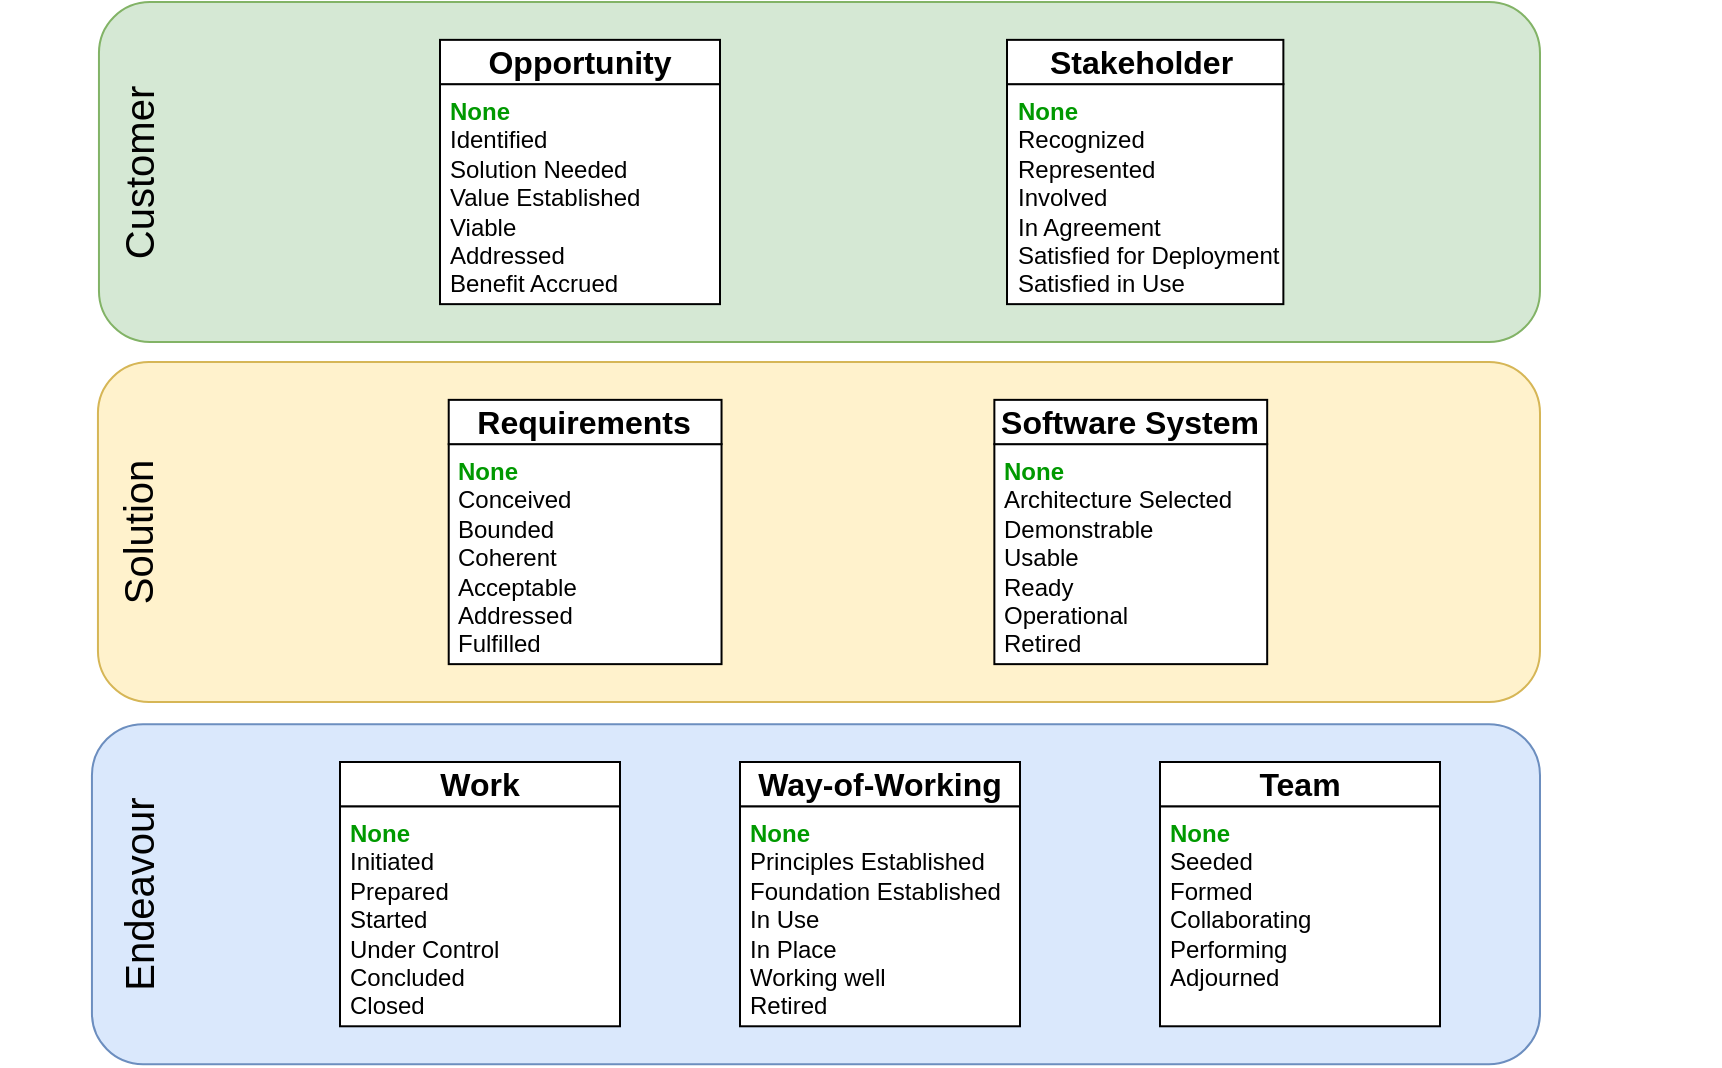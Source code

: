 <mxfile version="12.5.3" type="device" pages="2"><diagram id="7Ns7yHrH058zadtqwMnO" name="overview"><mxGraphModel dx="2272" dy="866" grid="1" gridSize="10" guides="1" tooltips="1" connect="1" arrows="1" fold="1" page="1" pageScale="1" pageWidth="850" pageHeight="1100" math="0" shadow="0"><root><mxCell id="0"/><mxCell id="1" parent="0"/><mxCell id="beQKSKEJRjpOGMHhHTvQ-29" value="" style="group" vertex="1" connectable="0" parent="1"><mxGeometry x="-40" y="640" width="760" height="170" as="geometry"/></mxCell><mxCell id="beQKSKEJRjpOGMHhHTvQ-30" value="" style="rounded=1;whiteSpace=wrap;html=1;fillColor=#fff2cc;strokeColor=#d6b656;" vertex="1" parent="beQKSKEJRjpOGMHhHTvQ-29"><mxGeometry x="38.974" width="721.026" height="170" as="geometry"/></mxCell><mxCell id="beQKSKEJRjpOGMHhHTvQ-31" value="&lt;font style=&quot;font-size: 20px&quot;&gt;Solution&lt;/font&gt;" style="rounded=0;whiteSpace=wrap;html=1;align=center;rotation=-90;strokeColor=none;fillColor=none;" vertex="1" parent="beQKSKEJRjpOGMHhHTvQ-29"><mxGeometry y="70" width="116.923" height="30" as="geometry"/></mxCell><mxCell id="beQKSKEJRjpOGMHhHTvQ-14" value="" style="group" vertex="1" connectable="0" parent="beQKSKEJRjpOGMHhHTvQ-29"><mxGeometry x="487.179" y="18.93" width="136.41" height="132.14" as="geometry"/></mxCell><mxCell id="beQKSKEJRjpOGMHhHTvQ-15" value="&lt;font color=&quot;#009900&quot;&gt;&lt;b&gt;None&lt;/b&gt;&lt;/font&gt;&lt;br&gt;Architecture Selected&lt;br&gt;Demonstrable&lt;br&gt;Usable&lt;br&gt;Ready&lt;br&gt;Operational&lt;br&gt;Retired" style="rounded=0;whiteSpace=wrap;html=1;align=left;labelPosition=center;verticalLabelPosition=middle;verticalAlign=top;spacing=0;spacingTop=2;spacingLeft=5;" vertex="1" parent="beQKSKEJRjpOGMHhHTvQ-14"><mxGeometry y="22.14" width="136.41" height="110" as="geometry"/></mxCell><mxCell id="beQKSKEJRjpOGMHhHTvQ-16" value="&lt;b&gt;&lt;font style=&quot;font-size: 16px&quot;&gt;Software System&lt;/font&gt;&lt;/b&gt;" style="rounded=0;whiteSpace=wrap;html=1;" vertex="1" parent="beQKSKEJRjpOGMHhHTvQ-14"><mxGeometry width="136.41" height="22.14" as="geometry"/></mxCell><mxCell id="beQKSKEJRjpOGMHhHTvQ-11" value="" style="group" vertex="1" connectable="0" parent="beQKSKEJRjpOGMHhHTvQ-29"><mxGeometry x="214.359" y="18.93" width="136.41" height="132.14" as="geometry"/></mxCell><mxCell id="beQKSKEJRjpOGMHhHTvQ-12" value="&lt;font color=&quot;#009900&quot;&gt;&lt;b&gt;None&lt;/b&gt;&lt;/font&gt;&lt;br&gt;Conceived&lt;br&gt;Bounded&lt;br&gt;Coherent&lt;br&gt;Acceptable&lt;br&gt;Addressed&lt;br&gt;Fulfilled" style="rounded=0;whiteSpace=wrap;html=1;align=left;labelPosition=center;verticalLabelPosition=middle;verticalAlign=top;spacing=0;spacingTop=2;spacingLeft=5;" vertex="1" parent="beQKSKEJRjpOGMHhHTvQ-11"><mxGeometry y="22.14" width="136.41" height="110" as="geometry"/></mxCell><mxCell id="beQKSKEJRjpOGMHhHTvQ-13" value="&lt;b&gt;&lt;font style=&quot;font-size: 16px&quot;&gt;Requirements&lt;/font&gt;&lt;/b&gt;" style="rounded=0;whiteSpace=wrap;html=1;" vertex="1" parent="beQKSKEJRjpOGMHhHTvQ-11"><mxGeometry width="136.41" height="22.14" as="geometry"/></mxCell><mxCell id="beQKSKEJRjpOGMHhHTvQ-28" value="" style="group" vertex="1" connectable="0" parent="1"><mxGeometry x="-40" y="460" width="760" height="170" as="geometry"/></mxCell><mxCell id="beQKSKEJRjpOGMHhHTvQ-1" value="" style="rounded=1;whiteSpace=wrap;html=1;fillColor=#d5e8d4;strokeColor=#82b366;" vertex="1" parent="beQKSKEJRjpOGMHhHTvQ-28"><mxGeometry x="39.481" width="720.519" height="170" as="geometry"/></mxCell><mxCell id="beQKSKEJRjpOGMHhHTvQ-27" value="&lt;font style=&quot;font-size: 20px&quot;&gt;Customer&lt;/font&gt;" style="rounded=0;whiteSpace=wrap;html=1;align=center;rotation=-90;strokeColor=none;fillColor=none;" vertex="1" parent="beQKSKEJRjpOGMHhHTvQ-28"><mxGeometry y="70" width="118.442" height="30" as="geometry"/></mxCell><mxCell id="beQKSKEJRjpOGMHhHTvQ-7" value="" style="group" vertex="1" connectable="0" parent="beQKSKEJRjpOGMHhHTvQ-28"><mxGeometry x="493.506" y="18.93" width="138.182" height="132.14" as="geometry"/></mxCell><mxCell id="beQKSKEJRjpOGMHhHTvQ-2" value="&lt;font color=&quot;#009900&quot;&gt;&lt;b&gt;None&lt;/b&gt;&lt;/font&gt;&lt;br&gt;Recognized&lt;br&gt;Represented&lt;br&gt;Involved&lt;br&gt;In Agreement&lt;br&gt;Satisfied for Deployment&lt;br&gt;Satisfied in Use" style="rounded=0;whiteSpace=wrap;html=1;align=left;labelPosition=center;verticalLabelPosition=middle;verticalAlign=top;spacing=0;spacingTop=2;spacingLeft=5;" vertex="1" parent="beQKSKEJRjpOGMHhHTvQ-7"><mxGeometry y="22.14" width="138.182" height="110" as="geometry"/></mxCell><mxCell id="beQKSKEJRjpOGMHhHTvQ-3" value="&lt;b style=&quot;font-size: 16px&quot;&gt;&lt;span class=&quot;fontstyle0&quot;&gt;Stakeholder&lt;/span&gt;&amp;nbsp;&lt;/b&gt;" style="rounded=0;whiteSpace=wrap;html=1;" vertex="1" parent="beQKSKEJRjpOGMHhHTvQ-7"><mxGeometry width="138.182" height="22.14" as="geometry"/></mxCell><mxCell id="beQKSKEJRjpOGMHhHTvQ-8" value="" style="group" vertex="1" connectable="0" parent="beQKSKEJRjpOGMHhHTvQ-28"><mxGeometry x="210" y="18.93" width="140" height="132.14" as="geometry"/></mxCell><mxCell id="beQKSKEJRjpOGMHhHTvQ-9" value="&lt;font color=&quot;#009900&quot;&gt;&lt;b&gt;None&lt;/b&gt;&lt;/font&gt;&lt;br&gt;Identified&lt;br&gt;Solution Needed&lt;br&gt;Value Established&lt;br&gt;Viable&lt;br&gt;Addressed&lt;br&gt;Benefit Accrued" style="rounded=0;whiteSpace=wrap;html=1;align=left;labelPosition=center;verticalLabelPosition=middle;verticalAlign=top;spacing=0;spacingTop=2;spacingLeft=5;" vertex="1" parent="beQKSKEJRjpOGMHhHTvQ-8"><mxGeometry y="22.14" width="140" height="110" as="geometry"/></mxCell><mxCell id="beQKSKEJRjpOGMHhHTvQ-10" value="&lt;b&gt;&lt;font style=&quot;font-size: 16px&quot;&gt;Opportunity&lt;/font&gt;&lt;/b&gt;" style="rounded=0;whiteSpace=wrap;html=1;" vertex="1" parent="beQKSKEJRjpOGMHhHTvQ-8"><mxGeometry width="140" height="22.14" as="geometry"/></mxCell><mxCell id="beQKSKEJRjpOGMHhHTvQ-17" value="" style="group" vertex="1" connectable="0" parent="1"><mxGeometry x="120" y="840" width="690" height="151.07" as="geometry"/></mxCell><mxCell id="beQKSKEJRjpOGMHhHTvQ-32" value="" style="group" vertex="1" connectable="0" parent="beQKSKEJRjpOGMHhHTvQ-17"><mxGeometry x="-170" y="-18.93" width="770" height="170" as="geometry"/></mxCell><mxCell id="beQKSKEJRjpOGMHhHTvQ-33" value="" style="rounded=1;whiteSpace=wrap;html=1;fillColor=#dae8fc;strokeColor=#6c8ebf;" vertex="1" parent="beQKSKEJRjpOGMHhHTvQ-32"><mxGeometry x="45.97" width="724.03" height="170" as="geometry"/></mxCell><mxCell id="beQKSKEJRjpOGMHhHTvQ-34" value="&lt;font style=&quot;font-size: 20px&quot;&gt;Endeavour&lt;/font&gt;" style="rounded=0;whiteSpace=wrap;html=1;align=center;rotation=-90;strokeColor=none;fillColor=none;" vertex="1" parent="beQKSKEJRjpOGMHhHTvQ-32"><mxGeometry y="70" width="137.91" height="30" as="geometry"/></mxCell><mxCell id="beQKSKEJRjpOGMHhHTvQ-18" value="&lt;font color=&quot;#009900&quot;&gt;&lt;b&gt;None&lt;/b&gt;&lt;/font&gt;&lt;br&gt;Initiated&lt;br&gt;Prepared&lt;br&gt;Started&lt;br&gt;Under Control&lt;br&gt;Concluded&lt;br&gt;Closed" style="rounded=0;whiteSpace=wrap;html=1;align=left;labelPosition=center;verticalLabelPosition=middle;verticalAlign=top;spacing=0;spacingTop=2;spacingLeft=5;" vertex="1" parent="beQKSKEJRjpOGMHhHTvQ-17"><mxGeometry y="22.14" width="140" height="110" as="geometry"/></mxCell><mxCell id="beQKSKEJRjpOGMHhHTvQ-19" value="&lt;b&gt;&lt;font style=&quot;font-size: 16px&quot;&gt;Work&lt;/font&gt;&lt;/b&gt;" style="rounded=0;whiteSpace=wrap;html=1;" vertex="1" parent="beQKSKEJRjpOGMHhHTvQ-17"><mxGeometry width="140" height="22.14" as="geometry"/></mxCell><mxCell id="beQKSKEJRjpOGMHhHTvQ-20" value="" style="group" vertex="1" connectable="0" parent="1"><mxGeometry x="320" y="840" width="140" height="132.14" as="geometry"/></mxCell><mxCell id="beQKSKEJRjpOGMHhHTvQ-21" value="&lt;font color=&quot;#009900&quot;&gt;&lt;b&gt;None&lt;/b&gt;&lt;/font&gt;&lt;br&gt;Principles Established&lt;br&gt;Foundation Established&lt;br&gt;In Use&lt;br&gt;In Place&lt;br&gt;Working well&lt;br&gt;Retired" style="rounded=0;whiteSpace=wrap;html=1;align=left;labelPosition=center;verticalLabelPosition=middle;verticalAlign=top;spacing=0;spacingTop=2;spacingLeft=5;" vertex="1" parent="beQKSKEJRjpOGMHhHTvQ-20"><mxGeometry y="22.14" width="140" height="110" as="geometry"/></mxCell><mxCell id="beQKSKEJRjpOGMHhHTvQ-22" value="&lt;font style=&quot;font-size: 16px&quot;&gt;&lt;b&gt;Way-of-Working&lt;/b&gt;&lt;/font&gt;" style="rounded=0;whiteSpace=wrap;html=1;" vertex="1" parent="beQKSKEJRjpOGMHhHTvQ-20"><mxGeometry width="140" height="22.14" as="geometry"/></mxCell><mxCell id="beQKSKEJRjpOGMHhHTvQ-23" value="" style="group" vertex="1" connectable="0" parent="1"><mxGeometry x="530" y="840" width="140" height="132.14" as="geometry"/></mxCell><mxCell id="beQKSKEJRjpOGMHhHTvQ-24" value="&lt;font color=&quot;#009900&quot;&gt;&lt;b&gt;None&lt;/b&gt;&lt;/font&gt;&lt;br&gt;Seeded&lt;br&gt;Formed&lt;br&gt;Collaborating&lt;br&gt;Performing&lt;br&gt;Adjourned" style="rounded=0;whiteSpace=wrap;html=1;align=left;labelPosition=center;verticalLabelPosition=middle;verticalAlign=top;spacing=0;spacingTop=2;spacingLeft=5;" vertex="1" parent="beQKSKEJRjpOGMHhHTvQ-23"><mxGeometry y="22.14" width="140" height="110" as="geometry"/></mxCell><mxCell id="beQKSKEJRjpOGMHhHTvQ-25" value="&lt;b&gt;&lt;font style=&quot;font-size: 16px&quot;&gt;Team&lt;/font&gt;&lt;/b&gt;" style="rounded=0;whiteSpace=wrap;html=1;" vertex="1" parent="beQKSKEJRjpOGMHhHTvQ-23"><mxGeometry width="140" height="22.14" as="geometry"/></mxCell></root></mxGraphModel></diagram><diagram id="gPU_rEZe_GVxdnfWwNKU" name="example"><mxGraphModel dx="1673" dy="1019" grid="1" gridSize="10" guides="1" tooltips="1" connect="1" arrows="1" fold="1" page="1" pageScale="1" pageWidth="850" pageHeight="1100" math="0" shadow="0"><root><mxCell id="5mp00t67KTcI_yz9VW7W-0"/><mxCell id="5mp00t67KTcI_yz9VW7W-1" parent="5mp00t67KTcI_yz9VW7W-0"/><mxCell id="5mp00t67KTcI_yz9VW7W-15" value="" style="rounded=1;whiteSpace=wrap;html=1;shadow=0;fillColor=#d5e8d4;align=center;strokeColor=#82b366;" vertex="1" parent="5mp00t67KTcI_yz9VW7W-1"><mxGeometry x="160" y="100" width="300" height="960" as="geometry"/></mxCell><mxCell id="5mp00t67KTcI_yz9VW7W-10" value="" style="endArrow=none;html=1;startArrow=block;startFill=1;entryX=0.5;entryY=1;entryDx=0;entryDy=0;exitX=0.5;exitY=0;exitDx=0;exitDy=0;" edge="1" parent="5mp00t67KTcI_yz9VW7W-1" source="5mp00t67KTcI_yz9VW7W-12"><mxGeometry width="50" height="50" relative="1" as="geometry"><mxPoint x="240" y="760" as="sourcePoint"/><mxPoint x="240" y="203.94" as="targetPoint"/></mxGeometry></mxCell><mxCell id="5mp00t67KTcI_yz9VW7W-2" value="&lt;b style=&quot;font-size: 14px;&quot;&gt;Recognized&lt;/b&gt;" style="rounded=1;whiteSpace=wrap;html=1;fillColor=#d5e8d4;align=center;shadow=1;strokeColor=#82b366;gradientColor=#ffffff;gradientDirection=north;fontSize=14;" vertex="1" parent="5mp00t67KTcI_yz9VW7W-1"><mxGeometry x="180" y="260" width="120" height="40" as="geometry"/></mxCell><mxCell id="5mp00t67KTcI_yz9VW7W-3" value="&lt;b style=&quot;font-size: 14px;&quot;&gt;Represented&lt;/b&gt;" style="rounded=1;whiteSpace=wrap;html=1;fillColor=#d5e8d4;align=center;shadow=1;strokeColor=#82b366;gradientColor=#ffffff;gradientDirection=north;fontSize=14;" vertex="1" parent="5mp00t67KTcI_yz9VW7W-1"><mxGeometry x="180" y="330" width="120" height="40" as="geometry"/></mxCell><mxCell id="5mp00t67KTcI_yz9VW7W-4" value="&lt;b style=&quot;font-size: 14px;&quot;&gt;Involved&lt;/b&gt;" style="rounded=1;whiteSpace=wrap;html=1;fillColor=#d5e8d4;align=center;shadow=1;strokeColor=#82b366;gradientColor=#ffffff;gradientDirection=north;fontSize=14;" vertex="1" parent="5mp00t67KTcI_yz9VW7W-1"><mxGeometry x="180" y="380" width="120" height="40" as="geometry"/></mxCell><mxCell id="5mp00t67KTcI_yz9VW7W-5" value="&lt;b style=&quot;font-size: 14px;&quot;&gt;In Agreement&lt;/b&gt;" style="rounded=1;whiteSpace=wrap;html=1;fillColor=#d5e8d4;align=center;shadow=1;strokeColor=#82b366;gradientColor=#ffffff;gradientDirection=north;fontSize=14;" vertex="1" parent="5mp00t67KTcI_yz9VW7W-1"><mxGeometry x="180" y="480" width="120" height="40" as="geometry"/></mxCell><mxCell id="5mp00t67KTcI_yz9VW7W-7" value="&lt;b style=&quot;font-size: 14px;&quot;&gt;Satisfied for Deployment&lt;/b&gt;" style="rounded=1;whiteSpace=wrap;html=1;fillColor=#d5e8d4;align=center;shadow=1;strokeColor=#82b366;gradientColor=#ffffff;gradientDirection=north;fontSize=14;" vertex="1" parent="5mp00t67KTcI_yz9VW7W-1"><mxGeometry x="180" y="720" width="120" height="40" as="geometry"/></mxCell><mxCell id="5mp00t67KTcI_yz9VW7W-8" value="&lt;b style=&quot;font-size: 14px;&quot;&gt;Satisfied in Use&lt;/b&gt;" style="rounded=1;whiteSpace=wrap;html=1;fillColor=#d5e8d4;align=center;shadow=1;strokeColor=#82b366;gradientColor=#ffffff;gradientDirection=north;fontSize=14;" vertex="1" parent="5mp00t67KTcI_yz9VW7W-1"><mxGeometry x="180" y="810" width="120" height="40" as="geometry"/></mxCell><mxCell id="5mp00t67KTcI_yz9VW7W-12" value="" style="ellipse;whiteSpace=wrap;html=1;aspect=fixed;shadow=1;fillColor=#000000;gradientColor=none;align=center;" vertex="1" parent="5mp00t67KTcI_yz9VW7W-1"><mxGeometry x="230" y="1000" width="20" height="20" as="geometry"/></mxCell><mxCell id="5mp00t67KTcI_yz9VW7W-14" value="&lt;font style=&quot;font-size: 20px&quot;&gt;Stakeholders&lt;/font&gt;" style="text;html=1;align=center;verticalAlign=middle;resizable=0;points=[];autosize=1;" vertex="1" parent="5mp00t67KTcI_yz9VW7W-1"><mxGeometry x="175" y="133.94" width="130" height="20" as="geometry"/></mxCell><mxCell id="5mp00t67KTcI_yz9VW7W-16" value="" style="endArrow=none;html=1;startArrow=block;startFill=1;entryX=0.5;entryY=1;entryDx=0;entryDy=0;exitX=0.5;exitY=0;exitDx=0;exitDy=0;" edge="1" source="5mp00t67KTcI_yz9VW7W-24" parent="5mp00t67KTcI_yz9VW7W-1"><mxGeometry width="50" height="50" relative="1" as="geometry"><mxPoint x="380" y="763.94" as="sourcePoint"/><mxPoint x="380" y="203.94" as="targetPoint"/></mxGeometry></mxCell><mxCell id="5mp00t67KTcI_yz9VW7W-17" value="&lt;b style=&quot;font-size: 14px;&quot;&gt;Identified&lt;/b&gt;" style="rounded=1;whiteSpace=wrap;html=1;fillColor=#d5e8d4;align=center;shadow=1;strokeColor=#82b366;gradientColor=#ffffff;gradientDirection=north;fontSize=14;" vertex="1" parent="5mp00t67KTcI_yz9VW7W-1"><mxGeometry x="320" y="260.0" width="120" height="40" as="geometry"/></mxCell><mxCell id="5mp00t67KTcI_yz9VW7W-19" value="&lt;b style=&quot;font-size: 14px;&quot;&gt;Solution Needed&lt;/b&gt;" style="rounded=1;whiteSpace=wrap;html=1;fillColor=#d5e8d4;align=center;shadow=1;strokeColor=#82b366;gradientColor=#ffffff;gradientDirection=north;fontSize=14;" vertex="1" parent="5mp00t67KTcI_yz9VW7W-1"><mxGeometry x="330" y="360.0" width="120" height="40" as="geometry"/></mxCell><mxCell id="5mp00t67KTcI_yz9VW7W-20" value="&lt;b style=&quot;font-size: 14px;&quot;&gt;Value Established&lt;/b&gt;" style="rounded=1;whiteSpace=wrap;html=1;fillColor=#d5e8d4;align=center;shadow=1;strokeColor=#82b366;gradientColor=#ffffff;gradientDirection=north;fontSize=14;" vertex="1" parent="5mp00t67KTcI_yz9VW7W-1"><mxGeometry x="320" y="450.0" width="120" height="40" as="geometry"/></mxCell><mxCell id="5mp00t67KTcI_yz9VW7W-21" value="&lt;b style=&quot;font-size: 14px;&quot;&gt;Viable&lt;/b&gt;" style="rounded=1;whiteSpace=wrap;html=1;fillColor=#d5e8d4;align=center;shadow=1;strokeColor=#82b366;gradientColor=#ffffff;gradientDirection=north;fontSize=14;" vertex="1" parent="5mp00t67KTcI_yz9VW7W-1"><mxGeometry x="320" y="500.0" width="120" height="40" as="geometry"/></mxCell><mxCell id="5mp00t67KTcI_yz9VW7W-22" value="&lt;b style=&quot;font-size: 14px;&quot;&gt;Addressed&lt;/b&gt;" style="rounded=1;whiteSpace=wrap;html=1;fillColor=#d5e8d4;align=center;shadow=1;strokeColor=#82b366;gradientColor=#ffffff;gradientDirection=north;fontSize=14;" vertex="1" parent="5mp00t67KTcI_yz9VW7W-1"><mxGeometry x="320" y="600" width="120" height="40" as="geometry"/></mxCell><mxCell id="5mp00t67KTcI_yz9VW7W-23" value="&lt;b style=&quot;font-size: 14px;&quot;&gt;Benefit Accrued&lt;/b&gt;" style="rounded=1;whiteSpace=wrap;html=1;fillColor=#d5e8d4;align=center;shadow=1;strokeColor=#82b366;gradientColor=#ffffff;gradientDirection=north;fontSize=14;" vertex="1" parent="5mp00t67KTcI_yz9VW7W-1"><mxGeometry x="320" y="930" width="120" height="40" as="geometry"/></mxCell><mxCell id="5mp00t67KTcI_yz9VW7W-24" value="" style="ellipse;whiteSpace=wrap;html=1;aspect=fixed;shadow=1;fillColor=#000000;gradientColor=none;align=center;" vertex="1" parent="5mp00t67KTcI_yz9VW7W-1"><mxGeometry x="370" y="1000" width="20" height="20" as="geometry"/></mxCell><mxCell id="5mp00t67KTcI_yz9VW7W-26" value="&lt;font style=&quot;font-size: 20px&quot;&gt;Opportunity&lt;/font&gt;" style="text;html=1;align=center;verticalAlign=middle;resizable=0;points=[];autosize=1;" vertex="1" parent="5mp00t67KTcI_yz9VW7W-1"><mxGeometry x="320" y="133.94" width="120" height="20" as="geometry"/></mxCell><mxCell id="5mp00t67KTcI_yz9VW7W-49" value="" style="rounded=1;whiteSpace=wrap;html=1;shadow=0;fillColor=#fff2cc;align=center;strokeColor=#d6b656;" vertex="1" parent="5mp00t67KTcI_yz9VW7W-1"><mxGeometry x="470" y="100" width="300" height="960" as="geometry"/></mxCell><mxCell id="5mp00t67KTcI_yz9VW7W-50" value="" style="endArrow=none;html=1;startArrow=block;startFill=1;entryX=0.5;entryY=1;entryDx=0;entryDy=0;exitX=0.5;exitY=0;exitDx=0;exitDy=0;" edge="1" source="5mp00t67KTcI_yz9VW7W-57" parent="5mp00t67KTcI_yz9VW7W-1"><mxGeometry width="50" height="50" relative="1" as="geometry"><mxPoint x="550" y="760" as="sourcePoint"/><mxPoint x="550" y="203.94" as="targetPoint"/></mxGeometry></mxCell><mxCell id="5mp00t67KTcI_yz9VW7W-51" value="&lt;b style=&quot;font-size: 14px;&quot;&gt;Conceived&lt;/b&gt;" style="rounded=1;whiteSpace=wrap;html=1;fillColor=#fff2cc;align=center;shadow=1;strokeColor=#d6b656;gradientDirection=north;gradientColor=#ffffff;fontSize=14;" vertex="1" parent="5mp00t67KTcI_yz9VW7W-1"><mxGeometry x="490" y="360" width="120" height="40" as="geometry"/></mxCell><mxCell id="5mp00t67KTcI_yz9VW7W-52" value="&lt;b style=&quot;font-size: 14px;&quot;&gt;Bounded&lt;/b&gt;" style="rounded=1;whiteSpace=wrap;html=1;fillColor=#fff2cc;align=center;shadow=1;strokeColor=#d6b656;gradientDirection=north;gradientColor=#ffffff;fontSize=14;" vertex="1" parent="5mp00t67KTcI_yz9VW7W-1"><mxGeometry x="490" y="450" width="120" height="40" as="geometry"/></mxCell><mxCell id="5mp00t67KTcI_yz9VW7W-53" value="&lt;b style=&quot;font-size: 14px;&quot;&gt;Coherent&lt;/b&gt;" style="rounded=1;whiteSpace=wrap;html=1;fillColor=#fff2cc;align=center;shadow=1;strokeColor=#d6b656;gradientDirection=north;gradientColor=#ffffff;fontSize=14;" vertex="1" parent="5mp00t67KTcI_yz9VW7W-1"><mxGeometry x="490" y="500" width="120" height="40" as="geometry"/></mxCell><mxCell id="5mp00t67KTcI_yz9VW7W-54" value="&lt;b style=&quot;font-size: 14px;&quot;&gt;Acceptable&lt;/b&gt;" style="rounded=1;whiteSpace=wrap;html=1;fillColor=#fff2cc;align=center;shadow=1;strokeColor=#d6b656;gradientDirection=north;gradientColor=#ffffff;fontSize=14;" vertex="1" parent="5mp00t67KTcI_yz9VW7W-1"><mxGeometry x="490" y="600" width="120" height="40" as="geometry"/></mxCell><mxCell id="5mp00t67KTcI_yz9VW7W-55" value="&lt;b style=&quot;font-size: 14px;&quot;&gt;Addressed&lt;/b&gt;" style="rounded=1;whiteSpace=wrap;html=1;fillColor=#fff2cc;align=center;shadow=1;strokeColor=#d6b656;gradientDirection=north;gradientColor=#ffffff;fontSize=14;" vertex="1" parent="5mp00t67KTcI_yz9VW7W-1"><mxGeometry x="490" y="720" width="120" height="40" as="geometry"/></mxCell><mxCell id="5mp00t67KTcI_yz9VW7W-56" value="&lt;b style=&quot;font-size: 14px;&quot;&gt;Fulfilled&lt;/b&gt;" style="rounded=1;whiteSpace=wrap;html=1;fillColor=#fff2cc;align=center;shadow=1;strokeColor=#d6b656;gradientDirection=north;gradientColor=#ffffff;fontSize=14;" vertex="1" parent="5mp00t67KTcI_yz9VW7W-1"><mxGeometry x="490" y="810" width="120" height="40" as="geometry"/></mxCell><mxCell id="5mp00t67KTcI_yz9VW7W-57" value="" style="ellipse;whiteSpace=wrap;html=1;aspect=fixed;shadow=1;fillColor=#000000;gradientColor=none;align=center;" vertex="1" parent="5mp00t67KTcI_yz9VW7W-1"><mxGeometry x="540" y="1000" width="20" height="20" as="geometry"/></mxCell><mxCell id="5mp00t67KTcI_yz9VW7W-59" value="&lt;font style=&quot;font-size: 20px&quot;&gt;Requirements&lt;/font&gt;" style="text;html=1;align=center;verticalAlign=middle;resizable=0;points=[];autosize=1;" vertex="1" parent="5mp00t67KTcI_yz9VW7W-1"><mxGeometry x="480" y="133.94" width="140" height="20" as="geometry"/></mxCell><mxCell id="5mp00t67KTcI_yz9VW7W-60" value="" style="endArrow=none;html=1;startArrow=block;startFill=1;entryX=0.5;entryY=1;entryDx=0;entryDy=0;exitX=0.5;exitY=0;exitDx=0;exitDy=0;" edge="1" source="5mp00t67KTcI_yz9VW7W-67" parent="5mp00t67KTcI_yz9VW7W-1"><mxGeometry width="50" height="50" relative="1" as="geometry"><mxPoint x="690" y="763.94" as="sourcePoint"/><mxPoint x="690" y="203.94" as="targetPoint"/></mxGeometry></mxCell><mxCell id="5mp00t67KTcI_yz9VW7W-61" value="&lt;b style=&quot;font-size: 14px;&quot;&gt;Architecture Selected&lt;/b&gt;" style="rounded=1;whiteSpace=wrap;html=1;fillColor=#fff2cc;align=center;shadow=1;strokeColor=#d6b656;gradientDirection=north;gradientColor=#ffffff;fontSize=14;" vertex="1" parent="5mp00t67KTcI_yz9VW7W-1"><mxGeometry x="630" y="480" width="120" height="40" as="geometry"/></mxCell><mxCell id="5mp00t67KTcI_yz9VW7W-62" value="&lt;b style=&quot;font-size: 14px;&quot;&gt;Demonstrable&lt;/b&gt;" style="rounded=1;whiteSpace=wrap;html=1;fillColor=#fff2cc;align=center;shadow=1;strokeColor=#d6b656;gradientDirection=north;gradientColor=#ffffff;fontSize=14;" vertex="1" parent="5mp00t67KTcI_yz9VW7W-1"><mxGeometry x="630" y="600" width="120" height="40" as="geometry"/></mxCell><mxCell id="5mp00t67KTcI_yz9VW7W-63" value="&lt;b style=&quot;font-size: 14px;&quot;&gt;Usable&lt;/b&gt;" style="rounded=1;whiteSpace=wrap;html=1;fillColor=#fff2cc;align=center;shadow=1;strokeColor=#d6b656;gradientDirection=north;gradientColor=#ffffff;fontSize=14;" vertex="1" parent="5mp00t67KTcI_yz9VW7W-1"><mxGeometry x="630" y="693.94" width="120" height="40" as="geometry"/></mxCell><mxCell id="5mp00t67KTcI_yz9VW7W-64" value="&lt;b style=&quot;font-size: 14px;&quot;&gt;Ready&lt;/b&gt;" style="rounded=1;whiteSpace=wrap;html=1;fillColor=#fff2cc;align=center;shadow=1;strokeColor=#d6b656;gradientDirection=north;gradientColor=#ffffff;fontSize=14;" vertex="1" parent="5mp00t67KTcI_yz9VW7W-1"><mxGeometry x="630" y="743.94" width="120" height="40" as="geometry"/></mxCell><mxCell id="5mp00t67KTcI_yz9VW7W-65" value="&lt;b style=&quot;font-size: 14px;&quot;&gt;Operational&lt;/b&gt;" style="rounded=1;whiteSpace=wrap;html=1;fillColor=#fff2cc;align=center;shadow=1;strokeColor=#d6b656;gradientDirection=north;gradientColor=#ffffff;fontSize=14;" vertex="1" parent="5mp00t67KTcI_yz9VW7W-1"><mxGeometry x="630" y="810" width="120" height="40" as="geometry"/></mxCell><mxCell id="5mp00t67KTcI_yz9VW7W-66" value="&lt;b style=&quot;font-size: 14px;&quot;&gt;Retired&lt;/b&gt;" style="rounded=1;whiteSpace=wrap;html=1;fillColor=#fff2cc;align=center;shadow=1;strokeColor=#d6b656;gradientDirection=north;gradientColor=#ffffff;fontSize=14;" vertex="1" parent="5mp00t67KTcI_yz9VW7W-1"><mxGeometry x="630" y="930" width="120" height="40" as="geometry"/></mxCell><mxCell id="5mp00t67KTcI_yz9VW7W-67" value="" style="ellipse;whiteSpace=wrap;html=1;aspect=fixed;shadow=1;fillColor=#000000;gradientColor=none;align=center;" vertex="1" parent="5mp00t67KTcI_yz9VW7W-1"><mxGeometry x="680" y="1000" width="20" height="20" as="geometry"/></mxCell><mxCell id="5mp00t67KTcI_yz9VW7W-69" value="&lt;font style=&quot;font-size: 20px&quot;&gt;System&lt;/font&gt;" style="text;html=1;align=center;verticalAlign=middle;resizable=0;points=[];autosize=1;" vertex="1" parent="5mp00t67KTcI_yz9VW7W-1"><mxGeometry x="650" y="133.94" width="80" height="20" as="geometry"/></mxCell><mxCell id="5mp00t67KTcI_yz9VW7W-70" value="" style="rounded=1;whiteSpace=wrap;html=1;shadow=0;fillColor=#dae8fc;align=center;strokeColor=#6c8ebf;" vertex="1" parent="5mp00t67KTcI_yz9VW7W-1"><mxGeometry x="780" y="100" width="440" height="960" as="geometry"/></mxCell><mxCell id="5mp00t67KTcI_yz9VW7W-71" value="" style="endArrow=none;html=1;startArrow=block;startFill=1;entryX=0.5;entryY=1;entryDx=0;entryDy=0;exitX=0.5;exitY=0;exitDx=0;exitDy=0;" edge="1" source="5mp00t67KTcI_yz9VW7W-78" parent="5mp00t67KTcI_yz9VW7W-1"><mxGeometry width="50" height="50" relative="1" as="geometry"><mxPoint x="860" y="760" as="sourcePoint"/><mxPoint x="860.0" y="203.94" as="targetPoint"/></mxGeometry></mxCell><mxCell id="5mp00t67KTcI_yz9VW7W-72" value="&lt;b style=&quot;font-size: 14px;&quot;&gt;Initiated&lt;/b&gt;" style="rounded=1;whiteSpace=wrap;html=1;fillColor=#dae8fc;align=center;shadow=1;strokeColor=#6c8ebf;gradientDirection=north;gradientColor=#ffffff;fontSize=14;" vertex="1" parent="5mp00t67KTcI_yz9VW7W-1"><mxGeometry x="800" y="450" width="120" height="40" as="geometry"/></mxCell><mxCell id="5mp00t67KTcI_yz9VW7W-73" value="&lt;b style=&quot;font-size: 14px;&quot;&gt;Prepared&lt;/b&gt;" style="rounded=1;whiteSpace=wrap;html=1;fillColor=#dae8fc;align=center;shadow=1;strokeColor=#6c8ebf;gradientDirection=north;gradientColor=#ffffff;fontSize=14;" vertex="1" parent="5mp00t67KTcI_yz9VW7W-1"><mxGeometry x="800" y="500" width="120" height="40" as="geometry"/></mxCell><mxCell id="5mp00t67KTcI_yz9VW7W-74" value="&lt;b style=&quot;font-size: 14px;&quot;&gt;Started&lt;/b&gt;" style="rounded=1;whiteSpace=wrap;html=1;fillColor=#dae8fc;align=center;shadow=1;strokeColor=#6c8ebf;gradientDirection=north;gradientColor=#ffffff;fontSize=14;" vertex="1" parent="5mp00t67KTcI_yz9VW7W-1"><mxGeometry x="800" y="570" width="120" height="40" as="geometry"/></mxCell><mxCell id="5mp00t67KTcI_yz9VW7W-75" value="&lt;b style=&quot;font-size: 14px;&quot;&gt;Under Control&lt;/b&gt;" style="rounded=1;whiteSpace=wrap;html=1;fillColor=#dae8fc;align=center;shadow=1;strokeColor=#6c8ebf;gradientDirection=north;gradientColor=#ffffff;fontSize=14;" vertex="1" parent="5mp00t67KTcI_yz9VW7W-1"><mxGeometry x="800" y="620" width="120" height="40" as="geometry"/></mxCell><mxCell id="5mp00t67KTcI_yz9VW7W-76" value="&lt;b style=&quot;font-size: 14px;&quot;&gt;Concluded&lt;/b&gt;" style="rounded=1;whiteSpace=wrap;html=1;fillColor=#dae8fc;align=center;shadow=1;strokeColor=#6c8ebf;gradientDirection=north;gradientColor=#ffffff;fontSize=14;" vertex="1" parent="5mp00t67KTcI_yz9VW7W-1"><mxGeometry x="800" y="720" width="120" height="40" as="geometry"/></mxCell><mxCell id="5mp00t67KTcI_yz9VW7W-77" value="&lt;b style=&quot;font-size: 14px;&quot;&gt;Closed&lt;/b&gt;" style="rounded=1;whiteSpace=wrap;html=1;fillColor=#dae8fc;align=center;shadow=1;strokeColor=#6c8ebf;gradientDirection=north;gradientColor=#ffffff;fontSize=14;" vertex="1" parent="5mp00t67KTcI_yz9VW7W-1"><mxGeometry x="800" y="930" width="120" height="40" as="geometry"/></mxCell><mxCell id="5mp00t67KTcI_yz9VW7W-78" value="" style="ellipse;whiteSpace=wrap;html=1;aspect=fixed;shadow=1;fillColor=#000000;gradientColor=none;align=center;" vertex="1" parent="5mp00t67KTcI_yz9VW7W-1"><mxGeometry x="850" y="1000" width="20" height="20" as="geometry"/></mxCell><mxCell id="5mp00t67KTcI_yz9VW7W-80" value="&lt;font style=&quot;font-size: 20px&quot;&gt;Work&lt;/font&gt;" style="text;html=1;align=center;verticalAlign=middle;resizable=0;points=[];autosize=1;" vertex="1" parent="5mp00t67KTcI_yz9VW7W-1"><mxGeometry x="830" y="133.94" width="60" height="20" as="geometry"/></mxCell><mxCell id="5mp00t67KTcI_yz9VW7W-81" value="" style="endArrow=none;html=1;startArrow=block;startFill=1;entryX=0.5;entryY=1;entryDx=0;entryDy=0;exitX=0.5;exitY=0;exitDx=0;exitDy=0;" edge="1" source="5mp00t67KTcI_yz9VW7W-88" parent="5mp00t67KTcI_yz9VW7W-1"><mxGeometry width="50" height="50" relative="1" as="geometry"><mxPoint x="1000" y="763.94" as="sourcePoint"/><mxPoint x="1000.0" y="203.94" as="targetPoint"/></mxGeometry></mxCell><mxCell id="5mp00t67KTcI_yz9VW7W-82" value="&lt;b style=&quot;font-size: 14px;&quot;&gt;Seeded&lt;/b&gt;" style="rounded=1;whiteSpace=wrap;html=1;fillColor=#dae8fc;align=center;shadow=1;strokeColor=#6c8ebf;gradientDirection=north;gradientColor=#ffffff;fontSize=14;" vertex="1" parent="5mp00t67KTcI_yz9VW7W-1"><mxGeometry x="940" y="360.0" width="120" height="40" as="geometry"/></mxCell><mxCell id="5mp00t67KTcI_yz9VW7W-83" value="&lt;b style=&quot;font-size: 14px;&quot;&gt;Formed&lt;/b&gt;" style="rounded=1;whiteSpace=wrap;html=1;fillColor=#dae8fc;align=center;shadow=1;strokeColor=#6c8ebf;gradientDirection=north;gradientColor=#ffffff;fontSize=14;" vertex="1" parent="5mp00t67KTcI_yz9VW7W-1"><mxGeometry x="940" y="480.0" width="120" height="40" as="geometry"/></mxCell><mxCell id="5mp00t67KTcI_yz9VW7W-84" value="&lt;b style=&quot;font-size: 14px;&quot;&gt;Collaborating&lt;/b&gt;" style="rounded=1;whiteSpace=wrap;html=1;fillColor=#dae8fc;align=center;shadow=1;strokeColor=#6c8ebf;gradientDirection=north;gradientColor=#ffffff;fontSize=14;" vertex="1" parent="5mp00t67KTcI_yz9VW7W-1"><mxGeometry x="940" y="570" width="120" height="40" as="geometry"/></mxCell><mxCell id="5mp00t67KTcI_yz9VW7W-85" value="&lt;b style=&quot;font-size: 14px;&quot;&gt;Performing&lt;/b&gt;" style="rounded=1;whiteSpace=wrap;html=1;fillColor=#dae8fc;align=center;shadow=1;strokeColor=#6c8ebf;gradientDirection=north;gradientColor=#ffffff;fontSize=14;" vertex="1" parent="5mp00t67KTcI_yz9VW7W-1"><mxGeometry x="940" y="620" width="120" height="40" as="geometry"/></mxCell><mxCell id="5mp00t67KTcI_yz9VW7W-87" value="&lt;b style=&quot;font-size: 14px;&quot;&gt;Adjourned&lt;/b&gt;" style="rounded=1;whiteSpace=wrap;html=1;fillColor=#dae8fc;align=center;shadow=1;strokeColor=#6c8ebf;gradientDirection=north;gradientColor=#ffffff;fontSize=14;" vertex="1" parent="5mp00t67KTcI_yz9VW7W-1"><mxGeometry x="940" y="930" width="120" height="40" as="geometry"/></mxCell><mxCell id="5mp00t67KTcI_yz9VW7W-88" value="" style="ellipse;whiteSpace=wrap;html=1;aspect=fixed;shadow=1;fillColor=#000000;gradientColor=none;align=center;" vertex="1" parent="5mp00t67KTcI_yz9VW7W-1"><mxGeometry x="990" y="1000" width="20" height="20" as="geometry"/></mxCell><mxCell id="5mp00t67KTcI_yz9VW7W-90" value="&lt;font style=&quot;font-size: 20px&quot;&gt;Team&lt;/font&gt;" style="text;html=1;align=center;verticalAlign=middle;resizable=0;points=[];autosize=1;" vertex="1" parent="5mp00t67KTcI_yz9VW7W-1"><mxGeometry x="970" y="133.94" width="60" height="20" as="geometry"/></mxCell><mxCell id="5mp00t67KTcI_yz9VW7W-91" value="" style="endArrow=none;html=1;startArrow=block;startFill=1;entryX=0.5;entryY=1;entryDx=0;entryDy=0;exitX=0.5;exitY=0;exitDx=0;exitDy=0;" edge="1" source="5mp00t67KTcI_yz9VW7W-98" parent="5mp00t67KTcI_yz9VW7W-1"><mxGeometry width="50" height="50" relative="1" as="geometry"><mxPoint x="1140" y="763.94" as="sourcePoint"/><mxPoint x="1140.0" y="203.94" as="targetPoint"/></mxGeometry></mxCell><mxCell id="5mp00t67KTcI_yz9VW7W-92" value="&lt;b style=&quot;font-size: 14px;&quot;&gt;Principles Established&lt;/b&gt;" style="rounded=1;whiteSpace=wrap;html=1;fillColor=#dae8fc;align=center;shadow=1;strokeColor=#6c8ebf;gradientDirection=north;gradientColor=#ffffff;fontSize=14;" vertex="1" parent="5mp00t67KTcI_yz9VW7W-1"><mxGeometry x="1080" y="480.0" width="120" height="40" as="geometry"/></mxCell><mxCell id="5mp00t67KTcI_yz9VW7W-93" value="&lt;b style=&quot;font-size: 14px;&quot;&gt;Foundation Established&lt;/b&gt;" style="rounded=1;whiteSpace=wrap;html=1;fillColor=#dae8fc;align=center;shadow=1;strokeColor=#6c8ebf;gradientDirection=north;gradientColor=#ffffff;fontSize=14;" vertex="1" parent="5mp00t67KTcI_yz9VW7W-1"><mxGeometry x="1080" y="570" width="120" height="40" as="geometry"/></mxCell><mxCell id="5mp00t67KTcI_yz9VW7W-94" value="&lt;b style=&quot;font-size: 14px;&quot;&gt;In Use&lt;/b&gt;" style="rounded=1;whiteSpace=wrap;html=1;fillColor=#dae8fc;align=center;shadow=1;strokeColor=#6c8ebf;gradientDirection=north;gradientColor=#ffffff;fontSize=14;" vertex="1" parent="5mp00t67KTcI_yz9VW7W-1"><mxGeometry x="1080" y="620" width="120" height="40" as="geometry"/></mxCell><mxCell id="5mp00t67KTcI_yz9VW7W-95" value="&lt;b style=&quot;font-size: 14px;&quot;&gt;In Place&lt;/b&gt;" style="rounded=1;whiteSpace=wrap;html=1;fillColor=#dae8fc;align=center;shadow=1;strokeColor=#6c8ebf;gradientDirection=north;gradientColor=#ffffff;fontSize=14;" vertex="1" parent="5mp00t67KTcI_yz9VW7W-1"><mxGeometry x="1080" y="693.94" width="120" height="40" as="geometry"/></mxCell><mxCell id="5mp00t67KTcI_yz9VW7W-96" value="&lt;b style=&quot;font-size: 14px;&quot;&gt;Working well&lt;/b&gt;" style="rounded=1;whiteSpace=wrap;html=1;fillColor=#dae8fc;align=center;shadow=1;strokeColor=#6c8ebf;gradientDirection=north;gradientColor=#ffffff;fontSize=14;" vertex="1" parent="5mp00t67KTcI_yz9VW7W-1"><mxGeometry x="1080" y="743.94" width="120" height="40" as="geometry"/></mxCell><mxCell id="5mp00t67KTcI_yz9VW7W-97" value="&lt;b style=&quot;font-size: 14px;&quot;&gt;Retired&lt;/b&gt;" style="rounded=1;whiteSpace=wrap;html=1;fillColor=#dae8fc;align=center;shadow=1;strokeColor=#6c8ebf;gradientDirection=north;gradientColor=#ffffff;fontSize=14;" vertex="1" parent="5mp00t67KTcI_yz9VW7W-1"><mxGeometry x="1080" y="930" width="120" height="40" as="geometry"/></mxCell><mxCell id="5mp00t67KTcI_yz9VW7W-98" value="" style="ellipse;whiteSpace=wrap;html=1;aspect=fixed;shadow=1;fillColor=#000000;gradientColor=none;align=center;" vertex="1" parent="5mp00t67KTcI_yz9VW7W-1"><mxGeometry x="1130" y="1000" width="20" height="20" as="geometry"/></mxCell><mxCell id="5mp00t67KTcI_yz9VW7W-100" value="&lt;font style=&quot;font-size: 20px&quot;&gt;Way-of-Working&lt;/font&gt;" style="text;html=1;align=center;verticalAlign=middle;resizable=0;points=[];autosize=1;" vertex="1" parent="5mp00t67KTcI_yz9VW7W-1"><mxGeometry x="1060" y="133.94" width="160" height="20" as="geometry"/></mxCell><mxCell id="5mp00t67KTcI_yz9VW7W-105" value="&lt;b style=&quot;font-size: 14px;&quot;&gt;None&lt;/b&gt;" style="rounded=1;whiteSpace=wrap;html=1;fillColor=#d5e8d4;align=center;shadow=1;strokeColor=#82b366;gradientColor=#ffffff;gradientDirection=north;fontSize=14;" vertex="1" parent="5mp00t67KTcI_yz9VW7W-1"><mxGeometry x="180" y="180" width="120" height="40" as="geometry"/></mxCell><mxCell id="5mp00t67KTcI_yz9VW7W-106" value="&lt;b style=&quot;font-size: 14px;&quot;&gt;None&lt;/b&gt;" style="rounded=1;whiteSpace=wrap;html=1;fillColor=#d5e8d4;align=center;shadow=1;strokeColor=#82b366;gradientColor=#ffffff;gradientDirection=north;fontSize=14;" vertex="1" parent="5mp00t67KTcI_yz9VW7W-1"><mxGeometry x="320" y="180" width="120" height="40" as="geometry"/></mxCell><mxCell id="5mp00t67KTcI_yz9VW7W-107" value="&lt;b style=&quot;font-size: 14px;&quot;&gt;None&lt;/b&gt;" style="rounded=1;whiteSpace=wrap;html=1;fillColor=#fff2cc;align=center;shadow=1;strokeColor=#d6b656;gradientDirection=north;gradientColor=#ffffff;fontSize=14;" vertex="1" parent="5mp00t67KTcI_yz9VW7W-1"><mxGeometry x="490" y="180" width="120" height="40" as="geometry"/></mxCell><mxCell id="5mp00t67KTcI_yz9VW7W-113" value="&lt;b style=&quot;font-size: 14px;&quot;&gt;None&lt;/b&gt;" style="rounded=1;whiteSpace=wrap;html=1;fillColor=#fff2cc;align=center;shadow=1;strokeColor=#d6b656;gradientDirection=north;gradientColor=#ffffff;fontSize=14;" vertex="1" parent="5mp00t67KTcI_yz9VW7W-1"><mxGeometry x="630" y="180" width="120" height="40" as="geometry"/></mxCell><mxCell id="5mp00t67KTcI_yz9VW7W-114" value="&lt;b style=&quot;font-size: 14px;&quot;&gt;None&lt;/b&gt;" style="rounded=1;whiteSpace=wrap;html=1;fillColor=#dae8fc;align=center;shadow=1;strokeColor=#6c8ebf;gradientDirection=north;gradientColor=#ffffff;fontSize=14;" vertex="1" parent="5mp00t67KTcI_yz9VW7W-1"><mxGeometry x="800" y="180" width="120" height="40" as="geometry"/></mxCell><mxCell id="5mp00t67KTcI_yz9VW7W-116" value="&lt;b style=&quot;font-size: 14px;&quot;&gt;None&lt;/b&gt;" style="rounded=1;whiteSpace=wrap;html=1;fillColor=#dae8fc;align=center;shadow=1;strokeColor=#6c8ebf;gradientDirection=north;gradientColor=#ffffff;fontSize=14;" vertex="1" parent="5mp00t67KTcI_yz9VW7W-1"><mxGeometry x="940" y="180" width="120" height="40" as="geometry"/></mxCell><mxCell id="5mp00t67KTcI_yz9VW7W-117" value="&lt;b style=&quot;font-size: 14px;&quot;&gt;None&lt;/b&gt;" style="rounded=1;whiteSpace=wrap;html=1;fillColor=#dae8fc;align=center;shadow=1;strokeColor=#6c8ebf;gradientDirection=north;gradientColor=#ffffff;fontSize=14;" vertex="1" parent="5mp00t67KTcI_yz9VW7W-1"><mxGeometry x="1080" y="180" width="120" height="40" as="geometry"/></mxCell><mxCell id="5mp00t67KTcI_yz9VW7W-118" value="" style="endArrow=none;dashed=1;html=1;fontSize=14;" edge="1" parent="5mp00t67KTcI_yz9VW7W-1"><mxGeometry width="50" height="50" relative="1" as="geometry"><mxPoint x="40" y="320" as="sourcePoint"/><mxPoint x="1280" y="320" as="targetPoint"/></mxGeometry></mxCell><mxCell id="5mp00t67KTcI_yz9VW7W-120" value="" style="endArrow=none;dashed=1;html=1;fontSize=14;" edge="1" parent="5mp00t67KTcI_yz9VW7W-1"><mxGeometry width="50" height="50" relative="1" as="geometry"><mxPoint x="40" y="440.0" as="sourcePoint"/><mxPoint x="1280.0" y="440.0" as="targetPoint"/></mxGeometry></mxCell><mxCell id="5mp00t67KTcI_yz9VW7W-121" value="" style="endArrow=none;dashed=1;html=1;fontSize=14;" edge="1" parent="5mp00t67KTcI_yz9VW7W-1"><mxGeometry width="50" height="50" relative="1" as="geometry"><mxPoint x="40" y="559.41" as="sourcePoint"/><mxPoint x="1280.0" y="559.41" as="targetPoint"/></mxGeometry></mxCell><mxCell id="5mp00t67KTcI_yz9VW7W-122" value="Why?" style="text;html=1;align=center;verticalAlign=middle;resizable=0;points=[];autosize=1;fontSize=14;" vertex="1" parent="5mp00t67KTcI_yz9VW7W-1"><mxGeometry x="40" y="290" width="50" height="20" as="geometry"/></mxCell><mxCell id="5mp00t67KTcI_yz9VW7W-123" value="How? When?" style="text;html=1;align=center;verticalAlign=middle;resizable=0;points=[];autosize=1;fontSize=14;" vertex="1" parent="5mp00t67KTcI_yz9VW7W-1"><mxGeometry x="40" y="410" width="100" height="20" as="geometry"/></mxCell><mxCell id="5mp00t67KTcI_yz9VW7W-124" value="What? Who?" style="text;html=1;align=center;verticalAlign=middle;resizable=0;points=[];autosize=1;fontSize=14;" vertex="1" parent="5mp00t67KTcI_yz9VW7W-1"><mxGeometry x="40" y="530" width="100" height="20" as="geometry"/></mxCell><mxCell id="5mp00t67KTcI_yz9VW7W-125" value="" style="endArrow=none;dashed=1;html=1;fontSize=14;" edge="1" parent="5mp00t67KTcI_yz9VW7W-1"><mxGeometry width="50" height="50" relative="1" as="geometry"><mxPoint x="40" y="680.0" as="sourcePoint"/><mxPoint x="1280.0" y="680.0" as="targetPoint"/></mxGeometry></mxCell><mxCell id="5mp00t67KTcI_yz9VW7W-128" value="Right direction?" style="text;html=1;align=center;verticalAlign=middle;resizable=0;points=[];autosize=1;fontSize=14;" vertex="1" parent="5mp00t67KTcI_yz9VW7W-1"><mxGeometry x="40" y="649" width="110" height="20" as="geometry"/></mxCell><mxCell id="5mp00t67KTcI_yz9VW7W-129" value="" style="endArrow=none;dashed=1;html=1;fontSize=14;" edge="1" parent="5mp00t67KTcI_yz9VW7W-1"><mxGeometry width="50" height="50" relative="1" as="geometry"><mxPoint x="40" y="800.0" as="sourcePoint"/><mxPoint x="1280.0" y="800.0" as="targetPoint"/></mxGeometry></mxCell><mxCell id="5mp00t67KTcI_yz9VW7W-130" value="" style="endArrow=none;dashed=1;html=1;fontSize=14;" edge="1" parent="5mp00t67KTcI_yz9VW7W-1"><mxGeometry width="50" height="50" relative="1" as="geometry"><mxPoint x="40" y="920" as="sourcePoint"/><mxPoint x="1280.0" y="920" as="targetPoint"/></mxGeometry></mxCell><mxCell id="5mp00t67KTcI_yz9VW7W-131" value="ROI?" style="text;html=1;align=center;verticalAlign=middle;resizable=0;points=[];autosize=1;fontSize=14;" vertex="1" parent="5mp00t67KTcI_yz9VW7W-1"><mxGeometry x="40" y="890" width="50" height="20" as="geometry"/></mxCell><mxCell id="5mp00t67KTcI_yz9VW7W-132" value="Good?" style="text;html=1;align=center;verticalAlign=middle;resizable=0;points=[];autosize=1;fontSize=14;" vertex="1" parent="5mp00t67KTcI_yz9VW7W-1"><mxGeometry x="40" y="770" width="60" height="20" as="geometry"/></mxCell></root></mxGraphModel></diagram></mxfile>
